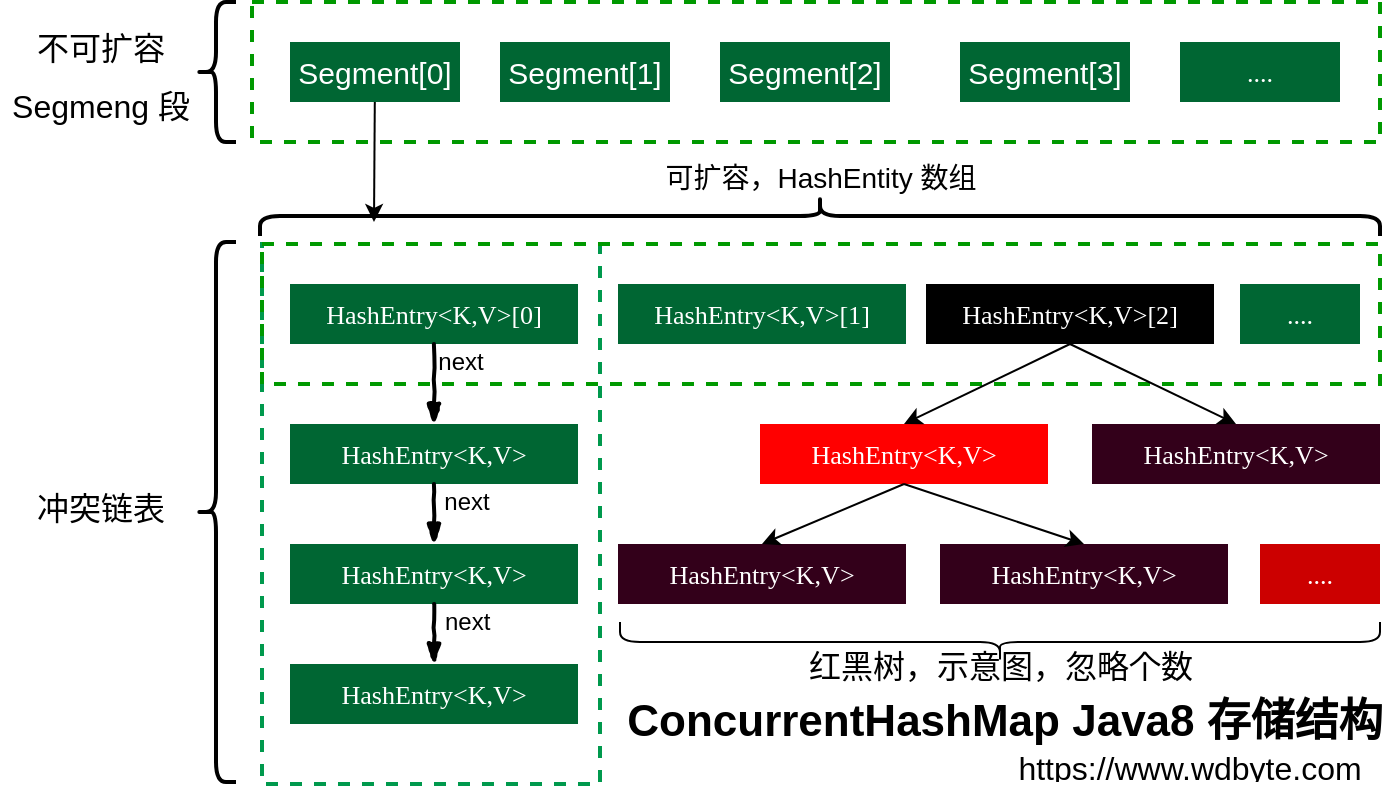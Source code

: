<mxfile version="12.9.7" type="github">
  <diagram id="Y-MME4wEh_TQheLzdc7U" name="Page-1">
    <mxGraphModel dx="1038" dy="580" grid="1" gridSize="10" guides="1" tooltips="1" connect="1" arrows="1" fold="1" page="1" pageScale="1" pageWidth="827" pageHeight="1169" math="0" shadow="0">
      <root>
        <mxCell id="0" />
        <mxCell id="1" parent="0" />
        <mxCell id="BR8h9TsFV55huRSXZ1TJ-1" value="" style="rounded=0;whiteSpace=wrap;html=1;dashed=1;fillColor=none;strokeWidth=2;strokeColor=#00994D;" vertex="1" parent="1">
          <mxGeometry x="191" y="191" width="169" height="270" as="geometry" />
        </mxCell>
        <mxCell id="BR8h9TsFV55huRSXZ1TJ-2" value="" style="rounded=0;whiteSpace=wrap;html=1;dashed=1;fillColor=none;strokeWidth=2;strokeColor=#009900;" vertex="1" parent="1">
          <mxGeometry x="186" y="70" width="564" height="70" as="geometry" />
        </mxCell>
        <mxCell id="BR8h9TsFV55huRSXZ1TJ-3" value="&lt;font color=&quot;#ffffff&quot; style=&quot;font-size: 15px&quot;&gt;Segment[0]&lt;/font&gt;" style="rounded=0;whiteSpace=wrap;html=1;strokeColor=none;strokeWidth=2;fillColor=#006633;" vertex="1" parent="1">
          <mxGeometry x="205" y="90" width="85" height="30" as="geometry" />
        </mxCell>
        <mxCell id="BR8h9TsFV55huRSXZ1TJ-4" value="&lt;font color=&quot;#ffffff&quot; style=&quot;font-size: 15px&quot;&gt;Segment[1]&lt;/font&gt;" style="rounded=0;whiteSpace=wrap;html=1;strokeColor=none;strokeWidth=2;fillColor=#006633;" vertex="1" parent="1">
          <mxGeometry x="310" y="90" width="85" height="30" as="geometry" />
        </mxCell>
        <mxCell id="BR8h9TsFV55huRSXZ1TJ-5" value="&lt;font color=&quot;#ffffff&quot; style=&quot;font-size: 15px&quot;&gt;Segment[2]&lt;/font&gt;" style="rounded=0;whiteSpace=wrap;html=1;strokeColor=none;strokeWidth=2;fillColor=#006633;" vertex="1" parent="1">
          <mxGeometry x="420" y="90" width="85" height="30" as="geometry" />
        </mxCell>
        <mxCell id="BR8h9TsFV55huRSXZ1TJ-6" value="&lt;font color=&quot;#ffffff&quot; style=&quot;font-size: 15px&quot;&gt;Segment[3]&lt;/font&gt;" style="rounded=0;whiteSpace=wrap;html=1;strokeColor=none;strokeWidth=2;fillColor=#006633;" vertex="1" parent="1">
          <mxGeometry x="540" y="90" width="85" height="30" as="geometry" />
        </mxCell>
        <mxCell id="BR8h9TsFV55huRSXZ1TJ-7" value="" style="rounded=0;whiteSpace=wrap;html=1;dashed=1;fillColor=none;strokeWidth=2;strokeColor=#009900;" vertex="1" parent="1">
          <mxGeometry x="191" y="191" width="559" height="70" as="geometry" />
        </mxCell>
        <mxCell id="BR8h9TsFV55huRSXZ1TJ-8" value="" style="endArrow=classic;html=1;" edge="1" parent="1" source="BR8h9TsFV55huRSXZ1TJ-3">
          <mxGeometry width="50" height="50" relative="1" as="geometry">
            <mxPoint x="430" y="300" as="sourcePoint" />
            <mxPoint x="247" y="180" as="targetPoint" />
          </mxGeometry>
        </mxCell>
        <mxCell id="BR8h9TsFV55huRSXZ1TJ-9" value="&lt;pre style=&quot;font-family: &amp;#34;jetbrains mono&amp;#34; ; font-size: 9.8pt&quot;&gt;&lt;font color=&quot;#ffffff&quot;&gt;HashEntry&amp;lt;K,V&amp;gt;[0]&lt;/font&gt;&lt;/pre&gt;" style="rounded=0;whiteSpace=wrap;html=1;strokeColor=none;strokeWidth=2;fillColor=#006633;" vertex="1" parent="1">
          <mxGeometry x="205" y="211" width="144" height="30" as="geometry" />
        </mxCell>
        <mxCell id="BR8h9TsFV55huRSXZ1TJ-10" value="&lt;pre style=&quot;font-family: &amp;#34;jetbrains mono&amp;#34; ; font-size: 9.8pt&quot;&gt;&lt;font color=&quot;#ffffff&quot;&gt;HashEntry&amp;lt;K,V&amp;gt;[1]&lt;/font&gt;&lt;/pre&gt;" style="rounded=0;whiteSpace=wrap;html=1;strokeColor=none;strokeWidth=2;fillColor=#006633;" vertex="1" parent="1">
          <mxGeometry x="369" y="211" width="144" height="30" as="geometry" />
        </mxCell>
        <mxCell id="BR8h9TsFV55huRSXZ1TJ-11" value="&lt;pre style=&quot;font-family: &amp;#34;jetbrains mono&amp;#34; ; font-size: 9.8pt&quot;&gt;&lt;font color=&quot;#ffffff&quot;&gt;HashEntry&amp;lt;K,V&amp;gt;[2]&lt;/font&gt;&lt;/pre&gt;" style="rounded=0;whiteSpace=wrap;html=1;strokeColor=none;strokeWidth=2;fillColor=#000000;" vertex="1" parent="1">
          <mxGeometry x="523" y="211" width="144" height="30" as="geometry" />
        </mxCell>
        <mxCell id="BR8h9TsFV55huRSXZ1TJ-12" value="&lt;pre style=&quot;font-family: &amp;#34;jetbrains mono&amp;#34; ; font-size: 9.8pt&quot;&gt;&lt;font color=&quot;#ffffff&quot;&gt;....&lt;/font&gt;&lt;/pre&gt;" style="rounded=0;whiteSpace=wrap;html=1;strokeColor=none;strokeWidth=2;fillColor=#006633;" vertex="1" parent="1">
          <mxGeometry x="680" y="211" width="60" height="30" as="geometry" />
        </mxCell>
        <mxCell id="BR8h9TsFV55huRSXZ1TJ-13" value="&lt;pre style=&quot;font-family: &amp;#34;jetbrains mono&amp;#34; ; font-size: 9.8pt&quot;&gt;&lt;font color=&quot;#ffffff&quot;&gt;....&lt;/font&gt;&lt;/pre&gt;" style="rounded=0;whiteSpace=wrap;html=1;strokeColor=none;strokeWidth=2;fillColor=#006633;" vertex="1" parent="1">
          <mxGeometry x="650" y="90" width="80" height="30" as="geometry" />
        </mxCell>
        <mxCell id="BR8h9TsFV55huRSXZ1TJ-14" value="&lt;pre style=&quot;font-family: &amp;#34;jetbrains mono&amp;#34; ; font-size: 9.8pt&quot;&gt;&lt;font color=&quot;#ffffff&quot;&gt;HashEntry&amp;lt;K,V&amp;gt;&lt;/font&gt;&lt;/pre&gt;" style="rounded=0;whiteSpace=wrap;html=1;strokeColor=none;strokeWidth=2;fillColor=#006633;" vertex="1" parent="1">
          <mxGeometry x="205" y="281" width="144" height="30" as="geometry" />
        </mxCell>
        <mxCell id="BR8h9TsFV55huRSXZ1TJ-15" value="&lt;pre style=&quot;font-family: &amp;#34;jetbrains mono&amp;#34; ; font-size: 9.8pt&quot;&gt;&lt;font color=&quot;#ffffff&quot;&gt;HashEntry&amp;lt;K,V&amp;gt;&lt;/font&gt;&lt;/pre&gt;" style="rounded=0;whiteSpace=wrap;html=1;strokeColor=none;strokeWidth=2;fillColor=#006633;" vertex="1" parent="1">
          <mxGeometry x="205" y="341" width="144" height="30" as="geometry" />
        </mxCell>
        <mxCell id="BR8h9TsFV55huRSXZ1TJ-16" value="&lt;pre style=&quot;font-family: &amp;#34;jetbrains mono&amp;#34; ; font-size: 9.8pt&quot;&gt;&lt;font color=&quot;#ffffff&quot;&gt;HashEntry&amp;lt;K,V&amp;gt;&lt;/font&gt;&lt;/pre&gt;" style="rounded=0;whiteSpace=wrap;html=1;strokeColor=none;strokeWidth=2;fillColor=#006633;" vertex="1" parent="1">
          <mxGeometry x="205" y="401" width="144" height="30" as="geometry" />
        </mxCell>
        <mxCell id="BR8h9TsFV55huRSXZ1TJ-17" value="" style="shape=curlyBracket;whiteSpace=wrap;html=1;rounded=1;strokeColor=#000000;strokeWidth=2;fillColor=#003366;" vertex="1" parent="1">
          <mxGeometry x="158" y="190" width="20" height="270" as="geometry" />
        </mxCell>
        <mxCell id="BR8h9TsFV55huRSXZ1TJ-18" value="&lt;span style=&quot;font-weight: normal&quot;&gt;&lt;font style=&quot;font-size: 16px&quot;&gt;冲突链表&lt;/font&gt;&lt;/span&gt;" style="text;strokeColor=none;fillColor=none;html=1;fontSize=24;fontStyle=1;verticalAlign=middle;align=center;" vertex="1" parent="1">
          <mxGeometry x="60" y="301" width="100" height="40" as="geometry" />
        </mxCell>
        <mxCell id="BR8h9TsFV55huRSXZ1TJ-19" value="&lt;span style=&quot;font-size: 16px ; font-weight: 400&quot;&gt;不可扩容&lt;br&gt;Segmeng&amp;nbsp;段&lt;/span&gt;" style="text;strokeColor=none;fillColor=none;html=1;fontSize=24;fontStyle=1;verticalAlign=middle;align=center;" vertex="1" parent="1">
          <mxGeometry x="60" y="85" width="100" height="40" as="geometry" />
        </mxCell>
        <mxCell id="BR8h9TsFV55huRSXZ1TJ-20" value="" style="shape=curlyBracket;whiteSpace=wrap;html=1;rounded=1;strokeColor=#000000;strokeWidth=2;fillColor=#000000;" vertex="1" parent="1">
          <mxGeometry x="158" y="70" width="20" height="70" as="geometry" />
        </mxCell>
        <mxCell id="BR8h9TsFV55huRSXZ1TJ-21" value="" style="rounded=0;comic=1;strokeWidth=2;endArrow=blockThin;html=1;fontFamily=Comic Sans MS;fontStyle=1;entryX=0.5;entryY=0;entryDx=0;entryDy=0;" edge="1" parent="1" source="BR8h9TsFV55huRSXZ1TJ-14" target="BR8h9TsFV55huRSXZ1TJ-15">
          <mxGeometry width="50" height="50" relative="1" as="geometry">
            <mxPoint x="340" y="311" as="sourcePoint" />
            <mxPoint x="270" y="331" as="targetPoint" />
          </mxGeometry>
        </mxCell>
        <mxCell id="BR8h9TsFV55huRSXZ1TJ-22" value="&amp;nbsp; &amp;nbsp; &amp;nbsp; &amp;nbsp; &amp;nbsp;next" style="text;html=1;align=center;verticalAlign=middle;resizable=0;points=[];" vertex="1" connectable="0" parent="BR8h9TsFV55huRSXZ1TJ-21">
          <mxGeometry x="-0.537" y="1" relative="1" as="geometry">
            <mxPoint y="2" as="offset" />
          </mxGeometry>
        </mxCell>
        <mxCell id="BR8h9TsFV55huRSXZ1TJ-23" value="" style="rounded=0;comic=1;strokeWidth=2;endArrow=blockThin;html=1;fontFamily=Comic Sans MS;fontStyle=1;entryX=0.5;entryY=0;entryDx=0;entryDy=0;exitX=0.5;exitY=1;exitDx=0;exitDy=0;" edge="1" parent="1" source="BR8h9TsFV55huRSXZ1TJ-15" target="BR8h9TsFV55huRSXZ1TJ-16">
          <mxGeometry width="50" height="50" relative="1" as="geometry">
            <mxPoint x="340" y="311" as="sourcePoint" />
            <mxPoint x="270" y="331" as="targetPoint" />
          </mxGeometry>
        </mxCell>
        <mxCell id="BR8h9TsFV55huRSXZ1TJ-24" value="&amp;nbsp; &amp;nbsp; &amp;nbsp; &amp;nbsp; &amp;nbsp; &amp;nbsp;next" style="text;html=1;align=center;verticalAlign=middle;resizable=0;points=[];" vertex="1" connectable="0" parent="BR8h9TsFV55huRSXZ1TJ-23">
          <mxGeometry x="-0.385" y="-2" relative="1" as="geometry">
            <mxPoint as="offset" />
          </mxGeometry>
        </mxCell>
        <mxCell id="BR8h9TsFV55huRSXZ1TJ-25" value="" style="rounded=0;comic=1;strokeWidth=2;endArrow=blockThin;html=1;fontFamily=Comic Sans MS;fontStyle=1;exitX=0.5;exitY=1;exitDx=0;exitDy=0;" edge="1" parent="1" source="BR8h9TsFV55huRSXZ1TJ-9" target="BR8h9TsFV55huRSXZ1TJ-14">
          <mxGeometry width="50" height="50" relative="1" as="geometry">
            <mxPoint x="340" y="311" as="sourcePoint" />
            <mxPoint x="390" y="261" as="targetPoint" />
          </mxGeometry>
        </mxCell>
        <mxCell id="BR8h9TsFV55huRSXZ1TJ-26" value="next" style="text;html=1;align=center;verticalAlign=middle;resizable=0;points=[];" vertex="1" connectable="0" parent="BR8h9TsFV55huRSXZ1TJ-25">
          <mxGeometry x="-0.553" relative="1" as="geometry">
            <mxPoint x="13" as="offset" />
          </mxGeometry>
        </mxCell>
        <mxCell id="BR8h9TsFV55huRSXZ1TJ-27" value="" style="shape=curlyBracket;whiteSpace=wrap;html=1;rounded=1;strokeColor=#000000;strokeWidth=2;fillColor=#000000;direction=south;" vertex="1" parent="1">
          <mxGeometry x="190" y="167" width="560" height="20" as="geometry" />
        </mxCell>
        <mxCell id="BR8h9TsFV55huRSXZ1TJ-28" value="&lt;span style=&quot;font-weight: 400&quot;&gt;&lt;font style=&quot;font-size: 14px&quot;&gt;可扩容，HashEntity&amp;nbsp;数组&lt;/font&gt;&lt;/span&gt;" style="text;strokeColor=none;fillColor=none;html=1;fontSize=24;fontStyle=1;verticalAlign=middle;align=center;" vertex="1" parent="1">
          <mxGeometry x="369" y="130" width="201" height="50" as="geometry" />
        </mxCell>
        <mxCell id="BR8h9TsFV55huRSXZ1TJ-29" value="ConcurrentHashMap Java8 存储结构" style="text;strokeColor=none;fillColor=none;html=1;fontSize=22;fontStyle=1;verticalAlign=middle;align=center;" vertex="1" parent="1">
          <mxGeometry x="498" y="410" width="127" height="40" as="geometry" />
        </mxCell>
        <UserObject label="&lt;font style=&quot;font-size: 16px&quot;&gt;https://www.wdbyte.com&lt;/font&gt;" placeholders="1" name="Variable" id="BR8h9TsFV55huRSXZ1TJ-30">
          <mxCell style="text;html=1;strokeColor=none;fillColor=none;align=center;verticalAlign=middle;whiteSpace=wrap;overflow=hidden;" vertex="1" parent="1">
            <mxGeometry x="560" y="441" width="190" height="20" as="geometry" />
          </mxCell>
        </UserObject>
        <mxCell id="BR8h9TsFV55huRSXZ1TJ-31" value="&lt;pre style=&quot;font-family: &amp;#34;jetbrains mono&amp;#34; ; font-size: 9.8pt&quot;&gt;&lt;font color=&quot;#ffffff&quot;&gt;HashEntry&amp;lt;K,V&amp;gt;&lt;/font&gt;&lt;/pre&gt;" style="rounded=0;whiteSpace=wrap;html=1;strokeColor=none;strokeWidth=2;fillColor=#FF0000;" vertex="1" parent="1">
          <mxGeometry x="440" y="281" width="144" height="30" as="geometry" />
        </mxCell>
        <mxCell id="BR8h9TsFV55huRSXZ1TJ-32" value="&lt;pre style=&quot;font-family: &amp;#34;jetbrains mono&amp;#34; ; font-size: 9.8pt&quot;&gt;&lt;font color=&quot;#ffffff&quot;&gt;HashEntry&amp;lt;K,V&amp;gt;&lt;/font&gt;&lt;/pre&gt;" style="rounded=0;whiteSpace=wrap;html=1;strokeColor=none;strokeWidth=2;fillColor=#33001A;" vertex="1" parent="1">
          <mxGeometry x="606" y="281" width="144" height="30" as="geometry" />
        </mxCell>
        <mxCell id="BR8h9TsFV55huRSXZ1TJ-33" value="" style="endArrow=classic;html=1;exitX=0.5;exitY=1;exitDx=0;exitDy=0;entryX=0.5;entryY=0;entryDx=0;entryDy=0;" edge="1" parent="1" source="BR8h9TsFV55huRSXZ1TJ-11" target="BR8h9TsFV55huRSXZ1TJ-31">
          <mxGeometry width="50" height="50" relative="1" as="geometry">
            <mxPoint x="390" y="320" as="sourcePoint" />
            <mxPoint x="440" y="270" as="targetPoint" />
          </mxGeometry>
        </mxCell>
        <mxCell id="BR8h9TsFV55huRSXZ1TJ-34" value="" style="endArrow=classic;html=1;exitX=0.5;exitY=1;exitDx=0;exitDy=0;entryX=0.5;entryY=0;entryDx=0;entryDy=0;" edge="1" parent="1" source="BR8h9TsFV55huRSXZ1TJ-11" target="BR8h9TsFV55huRSXZ1TJ-32">
          <mxGeometry width="50" height="50" relative="1" as="geometry">
            <mxPoint x="390" y="320" as="sourcePoint" />
            <mxPoint x="440" y="270" as="targetPoint" />
          </mxGeometry>
        </mxCell>
        <mxCell id="BR8h9TsFV55huRSXZ1TJ-35" value="&lt;pre style=&quot;font-family: &amp;#34;jetbrains mono&amp;#34; ; font-size: 9.8pt&quot;&gt;&lt;font color=&quot;#ffffff&quot;&gt;HashEntry&amp;lt;K,V&amp;gt;&lt;/font&gt;&lt;/pre&gt;" style="rounded=0;whiteSpace=wrap;html=1;strokeColor=none;strokeWidth=2;fillColor=#33001A;" vertex="1" parent="1">
          <mxGeometry x="369" y="341" width="144" height="30" as="geometry" />
        </mxCell>
        <mxCell id="BR8h9TsFV55huRSXZ1TJ-36" value="&lt;pre style=&quot;font-family: &amp;#34;jetbrains mono&amp;#34; ; font-size: 9.8pt&quot;&gt;&lt;font color=&quot;#ffffff&quot;&gt;HashEntry&amp;lt;K,V&amp;gt;&lt;/font&gt;&lt;/pre&gt;" style="rounded=0;whiteSpace=wrap;html=1;strokeColor=none;strokeWidth=2;fillColor=#33001A;" vertex="1" parent="1">
          <mxGeometry x="530" y="341" width="144" height="30" as="geometry" />
        </mxCell>
        <mxCell id="BR8h9TsFV55huRSXZ1TJ-37" value="" style="endArrow=classic;html=1;fontSize=22;exitX=0.5;exitY=1;exitDx=0;exitDy=0;entryX=0.5;entryY=0;entryDx=0;entryDy=0;" edge="1" parent="1" source="BR8h9TsFV55huRSXZ1TJ-31" target="BR8h9TsFV55huRSXZ1TJ-35">
          <mxGeometry width="50" height="50" relative="1" as="geometry">
            <mxPoint x="390" y="320" as="sourcePoint" />
            <mxPoint x="440" y="270" as="targetPoint" />
          </mxGeometry>
        </mxCell>
        <mxCell id="BR8h9TsFV55huRSXZ1TJ-38" value="" style="endArrow=classic;html=1;fontSize=22;exitX=0.5;exitY=1;exitDx=0;exitDy=0;entryX=0.5;entryY=0;entryDx=0;entryDy=0;" edge="1" parent="1" source="BR8h9TsFV55huRSXZ1TJ-31" target="BR8h9TsFV55huRSXZ1TJ-36">
          <mxGeometry width="50" height="50" relative="1" as="geometry">
            <mxPoint x="390" y="320" as="sourcePoint" />
            <mxPoint x="440" y="270" as="targetPoint" />
          </mxGeometry>
        </mxCell>
        <mxCell id="BR8h9TsFV55huRSXZ1TJ-39" value="" style="shape=curlyBracket;whiteSpace=wrap;html=1;rounded=1;fillColor=#33001A;fontSize=22;direction=north;" vertex="1" parent="1">
          <mxGeometry x="370" y="380" width="380" height="20" as="geometry" />
        </mxCell>
        <mxCell id="BR8h9TsFV55huRSXZ1TJ-40" value="&lt;pre style=&quot;font-family: &amp;#34;jetbrains mono&amp;#34; ; font-size: 9.8pt&quot;&gt;&lt;font color=&quot;#ffffff&quot;&gt;....&lt;/font&gt;&lt;/pre&gt;" style="rounded=0;whiteSpace=wrap;html=1;strokeColor=none;strokeWidth=2;fillColor=#CC0000;" vertex="1" parent="1">
          <mxGeometry x="690" y="341" width="60" height="30" as="geometry" />
        </mxCell>
        <mxCell id="BR8h9TsFV55huRSXZ1TJ-41" value="&lt;span style=&quot;font-size: 16px ; font-weight: 400&quot;&gt;红黑树，示意图，忽略个数&lt;/span&gt;" style="text;strokeColor=none;fillColor=none;html=1;fontSize=24;fontStyle=1;verticalAlign=middle;align=center;" vertex="1" parent="1">
          <mxGeometry x="510" y="380" width="100" height="40" as="geometry" />
        </mxCell>
      </root>
    </mxGraphModel>
  </diagram>
</mxfile>
